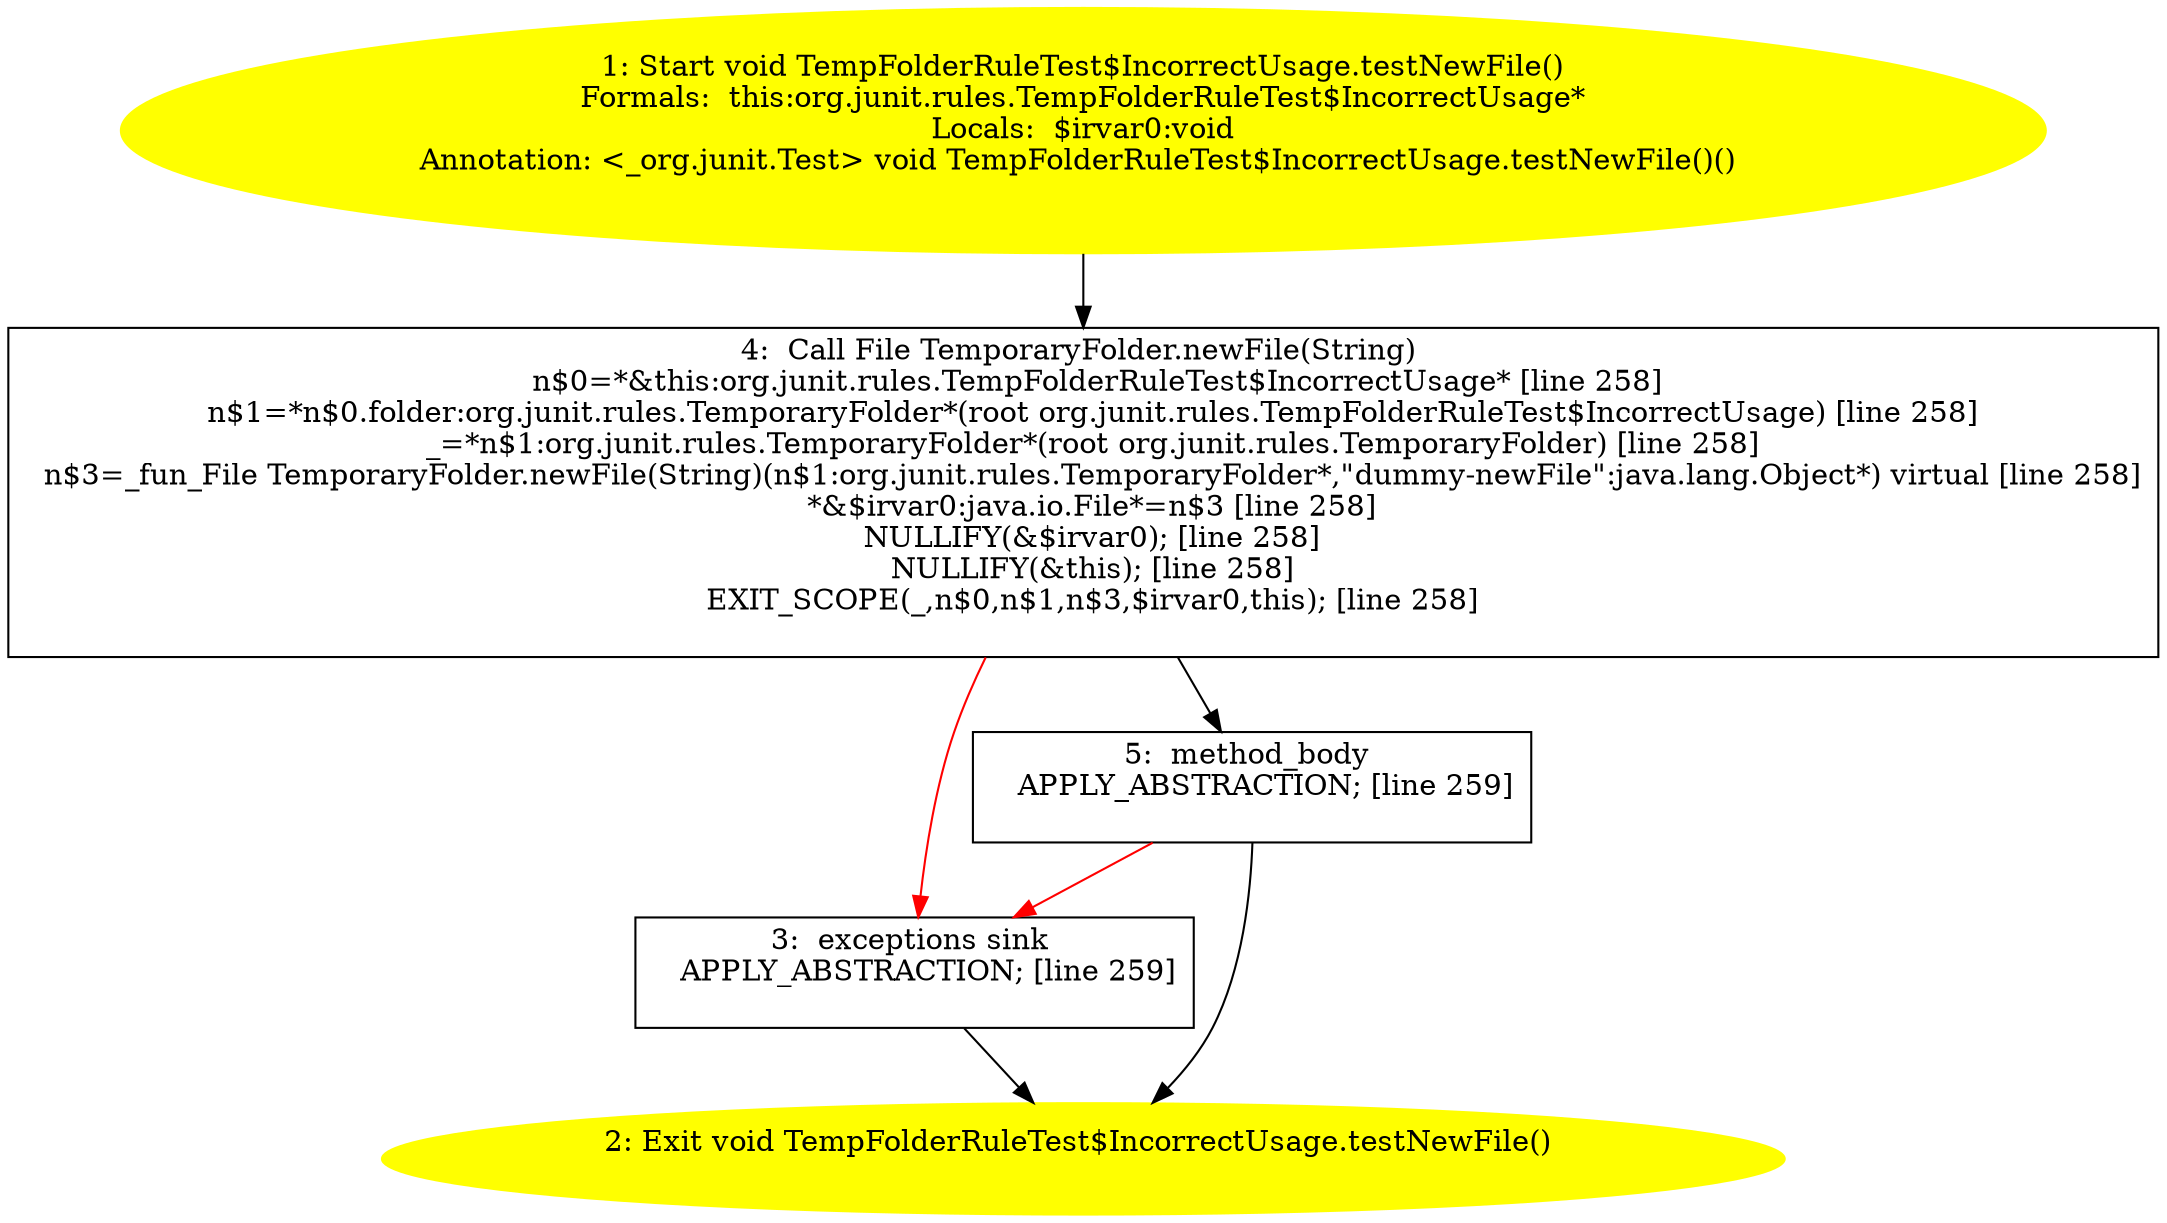 /* @generated */
digraph cfg {
"org.junit.rules.TempFolderRuleTest$IncorrectUsage.testNewFile():void.34645b8e159680f69fc512d14a0ef35a_1" [label="1: Start void TempFolderRuleTest$IncorrectUsage.testNewFile()\nFormals:  this:org.junit.rules.TempFolderRuleTest$IncorrectUsage*\nLocals:  $irvar0:void\nAnnotation: <_org.junit.Test> void TempFolderRuleTest$IncorrectUsage.testNewFile()() \n  " color=yellow style=filled]
	

	 "org.junit.rules.TempFolderRuleTest$IncorrectUsage.testNewFile():void.34645b8e159680f69fc512d14a0ef35a_1" -> "org.junit.rules.TempFolderRuleTest$IncorrectUsage.testNewFile():void.34645b8e159680f69fc512d14a0ef35a_4" ;
"org.junit.rules.TempFolderRuleTest$IncorrectUsage.testNewFile():void.34645b8e159680f69fc512d14a0ef35a_2" [label="2: Exit void TempFolderRuleTest$IncorrectUsage.testNewFile() \n  " color=yellow style=filled]
	

"org.junit.rules.TempFolderRuleTest$IncorrectUsage.testNewFile():void.34645b8e159680f69fc512d14a0ef35a_3" [label="3:  exceptions sink \n   APPLY_ABSTRACTION; [line 259]\n " shape="box"]
	

	 "org.junit.rules.TempFolderRuleTest$IncorrectUsage.testNewFile():void.34645b8e159680f69fc512d14a0ef35a_3" -> "org.junit.rules.TempFolderRuleTest$IncorrectUsage.testNewFile():void.34645b8e159680f69fc512d14a0ef35a_2" ;
"org.junit.rules.TempFolderRuleTest$IncorrectUsage.testNewFile():void.34645b8e159680f69fc512d14a0ef35a_4" [label="4:  Call File TemporaryFolder.newFile(String) \n   n$0=*&this:org.junit.rules.TempFolderRuleTest$IncorrectUsage* [line 258]\n  n$1=*n$0.folder:org.junit.rules.TemporaryFolder*(root org.junit.rules.TempFolderRuleTest$IncorrectUsage) [line 258]\n  _=*n$1:org.junit.rules.TemporaryFolder*(root org.junit.rules.TemporaryFolder) [line 258]\n  n$3=_fun_File TemporaryFolder.newFile(String)(n$1:org.junit.rules.TemporaryFolder*,\"dummy-newFile\":java.lang.Object*) virtual [line 258]\n  *&$irvar0:java.io.File*=n$3 [line 258]\n  NULLIFY(&$irvar0); [line 258]\n  NULLIFY(&this); [line 258]\n  EXIT_SCOPE(_,n$0,n$1,n$3,$irvar0,this); [line 258]\n " shape="box"]
	

	 "org.junit.rules.TempFolderRuleTest$IncorrectUsage.testNewFile():void.34645b8e159680f69fc512d14a0ef35a_4" -> "org.junit.rules.TempFolderRuleTest$IncorrectUsage.testNewFile():void.34645b8e159680f69fc512d14a0ef35a_5" ;
	 "org.junit.rules.TempFolderRuleTest$IncorrectUsage.testNewFile():void.34645b8e159680f69fc512d14a0ef35a_4" -> "org.junit.rules.TempFolderRuleTest$IncorrectUsage.testNewFile():void.34645b8e159680f69fc512d14a0ef35a_3" [color="red" ];
"org.junit.rules.TempFolderRuleTest$IncorrectUsage.testNewFile():void.34645b8e159680f69fc512d14a0ef35a_5" [label="5:  method_body \n   APPLY_ABSTRACTION; [line 259]\n " shape="box"]
	

	 "org.junit.rules.TempFolderRuleTest$IncorrectUsage.testNewFile():void.34645b8e159680f69fc512d14a0ef35a_5" -> "org.junit.rules.TempFolderRuleTest$IncorrectUsage.testNewFile():void.34645b8e159680f69fc512d14a0ef35a_2" ;
	 "org.junit.rules.TempFolderRuleTest$IncorrectUsage.testNewFile():void.34645b8e159680f69fc512d14a0ef35a_5" -> "org.junit.rules.TempFolderRuleTest$IncorrectUsage.testNewFile():void.34645b8e159680f69fc512d14a0ef35a_3" [color="red" ];
}
